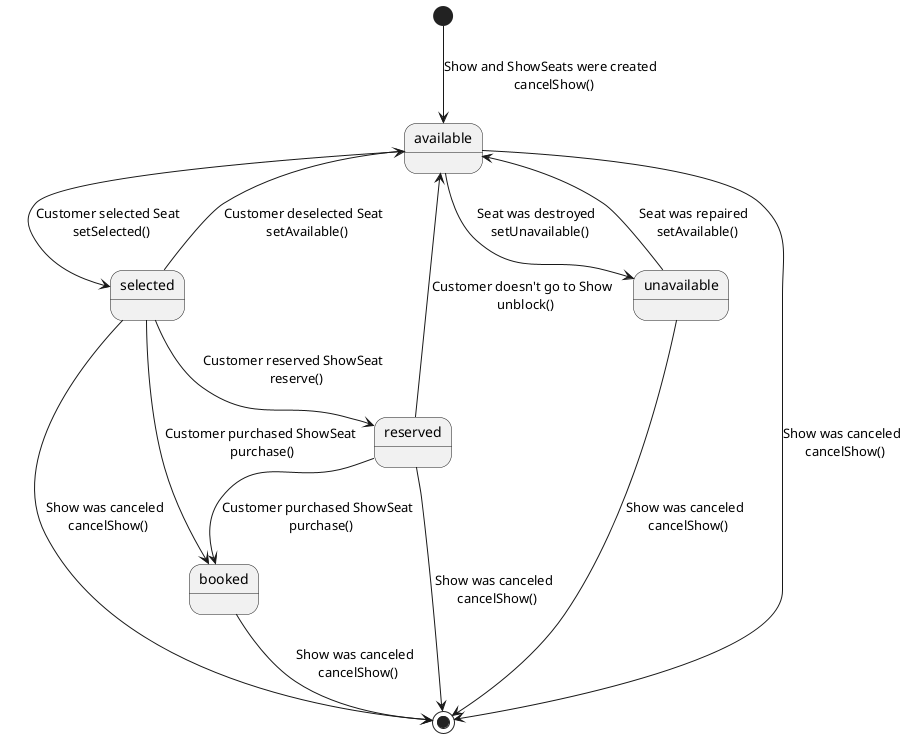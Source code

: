 @startuml
'https://plantuml.com/state-diagram

state "booked" as b
state "available" as a
state "reserved" as r
state "selected" as s
state "unavailable" as u

[*] --> a : Show and ShowSeats were created \n cancelShow()
a --> u : Seat was destroyed \n setUnavailable()
u --> a : Seat was repaired \n setAvailable()
a --> s : Customer selected Seat \n setSelected()
s --> a : Customer deselected Seat \n setAvailable()
s --> r : Customer reserved ShowSeat \n reserve()
s --> b : Customer purchased ShowSeat\n purchase()
r --> b : Customer purchased ShowSeat \n purchase()
r --> a : Customer doesn't go to Show \n unblock()
a --> [*] : Show was canceled \n cancelShow()
b --> [*] : Show was canceled \n cancelShow()
r --> [*] : Show was canceled \n cancelShow()
s --> [*] : Show was canceled \n cancelShow()
u --> [*] : Show was canceled \n cancelShow()

@enduml